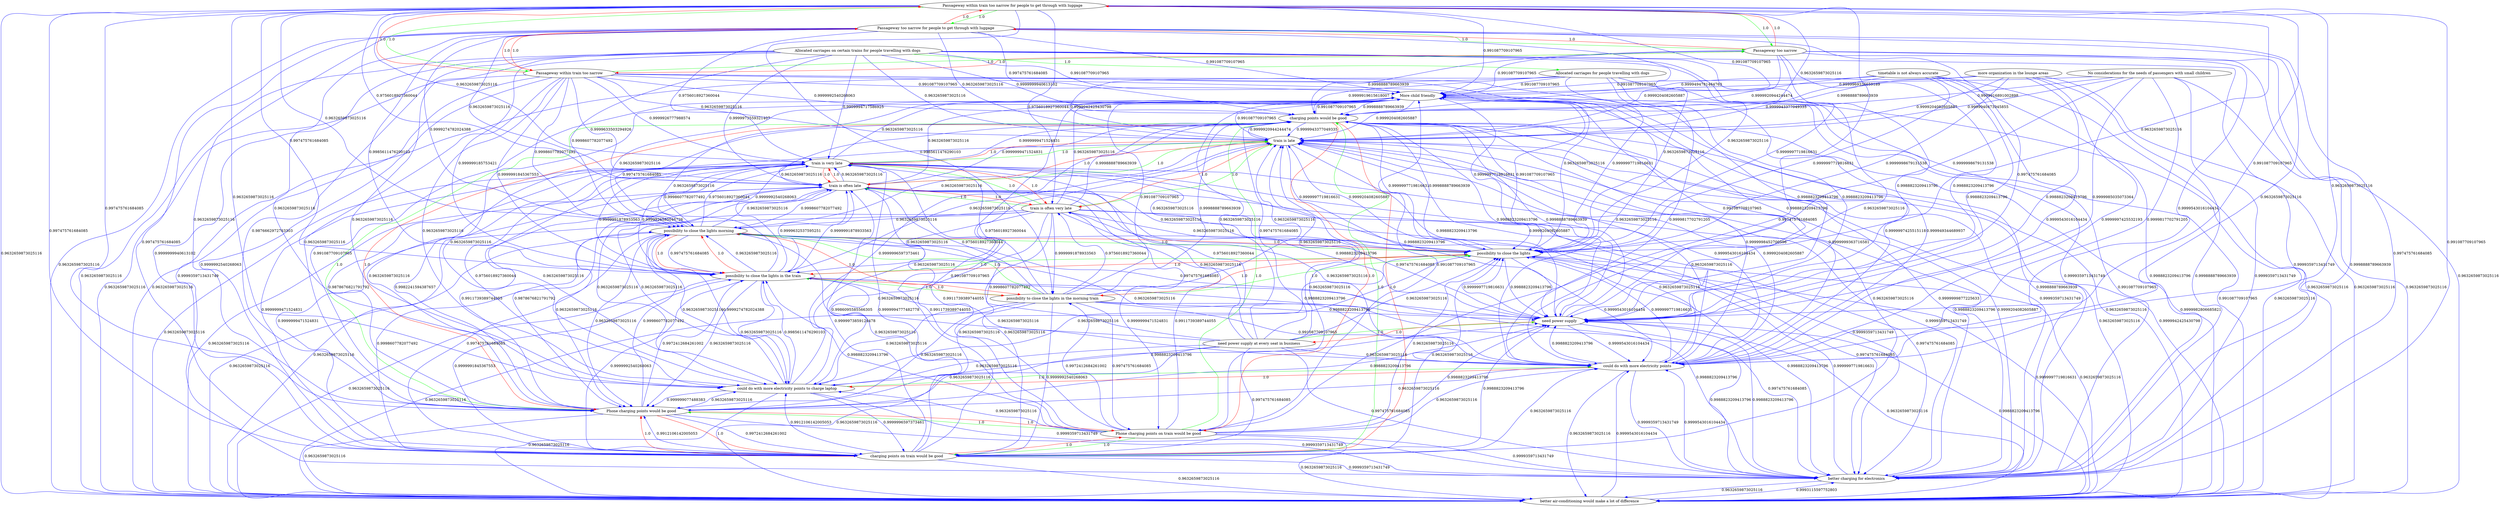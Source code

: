 digraph rawGraph {
"Allocated carriages on certain trains for people travelling with dogs";"Allocated carriages for people travelling with dogs";"More child friendly";"No considerations for the needs of passengers with small children";"Passageway within train too narrow for people to get through with luggage";"Passageway too narrow for people to get through with luggage";"Passageway too narrow";"Passageway within train too narrow";"Phone charging points on train would be good";"Phone charging points would be good";"charging points would be good";"charging points on train would be good";"better air-conditioning would make a lot of difference";"better charging for electronics";"could do with more electricity points to charge laptop";"could do with more electricity points";"more organization in the lounge areas";"need power supply at every seat in business";"need power supply";"possibility to close the lights in the morning train";"possibility to close the lights in the train";"possibility to close the lights";"possibility to close the lights morning";"timetable is not always accurate";"train is often very late";"train is often late";"train is late";"train is very late";"Allocated carriages on certain trains for people travelling with dogs" -> "Allocated carriages for people travelling with dogs" [label=1.0] [color=green]
"Allocated carriages for people travelling with dogs" -> "More child friendly" [label=0.991087709107965] [color=blue]
"Allocated carriages on certain trains for people travelling with dogs" -> "More child friendly" [label=0.991087709107965] [color=blue]
"No considerations for the needs of passengers with small children" -> "More child friendly" [label=0.9999969336659189] [color=blue]
"Passageway within train too narrow for people to get through with luggage" -> "Passageway too narrow for people to get through with luggage" [label=1.0] [color=green]
"Passageway too narrow for people to get through with luggage" -> "Passageway too narrow" [label=1.0] [color=green]
"Passageway within train too narrow for people to get through with luggage" -> "Passageway within train too narrow" [label=1.0] [color=green]
"Passageway within train too narrow" -> "Passageway too narrow" [label=1.0] [color=green]
"Passageway within train too narrow for people to get through with luggage" -> "Passageway too narrow" [label=1.0] [color=green]
"Passageway too narrow for people to get through with luggage" -> "Passageway within train too narrow for people to get through with luggage" [label=1.0] [color=red]
"Passageway too narrow for people to get through with luggage" -> "Passageway within train too narrow" [label=1.0] [color=red]
"Passageway too narrow" -> "Passageway within train too narrow for people to get through with luggage" [label=1.0] [color=red]
"Passageway too narrow" -> "Passageway too narrow for people to get through with luggage" [label=1.0] [color=red]
"Passageway too narrow" -> "Passageway within train too narrow" [label=1.0] [color=red]
"Passageway within train too narrow" -> "Passageway within train too narrow for people to get through with luggage" [label=1.0] [color=red]
"Passageway within train too narrow" -> "Passageway too narrow for people to get through with luggage" [label=1.0] [color=red]
"Passageway too narrow" -> "More child friendly" [label=0.991087709107965] [color=blue]
"Passageway within train too narrow for people to get through with luggage" -> "More child friendly" [label=0.991087709107965] [color=blue]
"Passageway too narrow for people to get through with luggage" -> "More child friendly" [label=0.991087709107965] [color=blue]
"Passageway within train too narrow" -> "More child friendly" [label=0.991087709107965] [color=blue]
"Phone charging points on train would be good" -> "Phone charging points would be good" [label=1.0] [color=green]
"Phone charging points would be good" -> "charging points would be good" [label=1.0] [color=green]
"Phone charging points on train would be good" -> "charging points on train would be good" [label=1.0] [color=green]
"charging points on train would be good" -> "charging points would be good" [label=1.0] [color=green]
"Phone charging points on train would be good" -> "charging points would be good" [label=1.0] [color=green]
"Phone charging points would be good" -> "Phone charging points on train would be good" [label=1.0] [color=red]
"Phone charging points would be good" -> "charging points on train would be good" [label=1.0] [color=red]
"charging points would be good" -> "Phone charging points on train would be good" [label=1.0] [color=red]
"charging points would be good" -> "Phone charging points would be good" [label=1.0] [color=red]
"charging points would be good" -> "charging points on train would be good" [label=1.0] [color=red]
"charging points on train would be good" -> "Phone charging points on train would be good" [label=1.0] [color=red]
"charging points on train would be good" -> "Phone charging points would be good" [label=1.0] [color=red]
"Passageway too narrow" -> "charging points would be good" [label=0.9998888789663939] [color=blue]
"Passageway too narrow for people to get through with luggage" -> "charging points on train would be good" [label=0.997475761684085] [color=blue]
"Passageway within train too narrow" -> "charging points on train would be good" [label=0.9999992540268063] [color=blue]
"Passageway within train too narrow for people to get through with luggage" -> "Phone charging points on train would be good" [label=0.997475761684085] [color=blue]
"More child friendly" -> "charging points would be good" [label=0.9998888789663939] [color=blue]
"charging points would be good" -> "More child friendly" [label=0.991087709107965] [color=blue]
"Allocated carriages for people travelling with dogs" -> "charging points would be good" [label=0.9999919615618007] [color=blue]
"Allocated carriages on certain trains for people travelling with dogs" -> "charging points on train would be good" [label=0.9999999940613102] [color=blue]
"Allocated carriages on certain trains for people travelling with dogs" -> "Phone charging points would be good" [label=0.9876662972763303] [color=blue]
"No considerations for the needs of passengers with small children" -> "charging points would be good" [label=0.9999916891002898] [color=blue]
"Allocated carriages on certain trains for people travelling with dogs" -> "charging points would be good" [label=0.9999999940613102] [color=blue]
"Passageway within train too narrow for people to get through with luggage" -> "charging points would be good" [label=0.991087709107965] [color=blue]
"Passageway within train too narrow for people to get through with luggage" -> "charging points on train would be good" [label=0.997475761684085] [color=blue]
"Passageway within train too narrow for people to get through with luggage" -> "Phone charging points would be good" [label=0.997475761684085] [color=blue]
"Passageway too narrow for people to get through with luggage" -> "charging points would be good" [label=0.997475761684085] [color=blue]
"Passageway within train too narrow" -> "charging points would be good" [label=0.9999992540268063] [color=blue]
"Phone charging points on train would be good" -> "More child friendly" [label=0.991087709107965] [color=blue]
"Phone charging points would be good" -> "More child friendly" [label=0.991087709107965] [color=blue]
"charging points on train would be good" -> "More child friendly" [label=0.991087709107965] [color=blue]
"better air-conditioning would make a lot of difference" -> "charging points would be good" [label=0.9999982806685821] [color=blue]
"better air-conditioning would make a lot of difference" -> "More child friendly" [label=0.991087709107965] [color=blue]
"charging points would be good" -> "better charging for electronics" [label=0.9999359713431749] [color=blue]
"better charging for electronics" -> "charging points would be good" [label=0.9999999877225633] [color=blue]
"better charging for electronics" -> "better air-conditioning would make a lot of difference" [label=0.9632659873025116] [color=blue]
"better air-conditioning would make a lot of difference" -> "better charging for electronics" [label=0.9993115597752803] [color=blue]
"better charging for electronics" -> "More child friendly" [label=0.991087709107965] [color=blue]
"Allocated carriages on certain trains for people travelling with dogs" -> "better charging for electronics" [label=0.9999359713431749] [color=blue]
"Allocated carriages for people travelling with dogs" -> "better charging for electronics" [label=0.9999359713431749] [color=blue]
"More child friendly" -> "better charging for electronics" [label=0.9998888789663939] [color=blue]
"No considerations for the needs of passengers with small children" -> "better charging for electronics" [label=0.9999359713431749] [color=blue]
"Passageway within train too narrow for people to get through with luggage" -> "better charging for electronics" [label=0.991087709107965] [color=blue]
"Passageway too narrow for people to get through with luggage" -> "better charging for electronics" [label=0.997475761684085] [color=blue]
"Passageway too narrow" -> "better charging for electronics" [label=0.9998888789663939] [color=blue]
"Passageway within train too narrow" -> "better charging for electronics" [label=0.9999359713431749] [color=blue]
"Phone charging points on train would be good" -> "better charging for electronics" [label=0.9999359713431749] [color=blue]
"Phone charging points would be good" -> "better charging for electronics" [label=0.9999359713431749] [color=blue]
"charging points would be good" -> "better air-conditioning would make a lot of difference" [label=0.9632659873025116] [color=blue]
"charging points on train would be good" -> "better charging for electronics" [label=0.9999359713431749] [color=blue]
"charging points on train would be good" -> "better air-conditioning would make a lot of difference" [label=0.9632659873025116] [color=blue]
"Allocated carriages on certain trains for people travelling with dogs" -> "better air-conditioning would make a lot of difference" [label=0.9632659873025116] [color=blue]
"Allocated carriages for people travelling with dogs" -> "better air-conditioning would make a lot of difference" [label=0.9632659873025116] [color=blue]
"More child friendly" -> "better air-conditioning would make a lot of difference" [label=0.9632659873025116] [color=blue]
"No considerations for the needs of passengers with small children" -> "better air-conditioning would make a lot of difference" [label=0.9632659873025116] [color=blue]
"Passageway within train too narrow for people to get through with luggage" -> "better air-conditioning would make a lot of difference" [label=0.9632659873025116] [color=blue]
"Passageway too narrow for people to get through with luggage" -> "better air-conditioning would make a lot of difference" [label=0.9632659873025116] [color=blue]
"Passageway too narrow" -> "better air-conditioning would make a lot of difference" [label=0.9632659873025116] [color=blue]
"Passageway within train too narrow" -> "better air-conditioning would make a lot of difference" [label=0.9632659873025116] [color=blue]
"Phone charging points on train would be good" -> "better air-conditioning would make a lot of difference" [label=0.9632659873025116] [color=blue]
"Phone charging points would be good" -> "better air-conditioning would make a lot of difference" [label=0.9632659873025116] [color=blue]
"could do with more electricity points to charge laptop" -> "could do with more electricity points" [label=1.0] [color=green]
"could do with more electricity points" -> "could do with more electricity points to charge laptop" [label=1.0] [color=red]
"could do with more electricity points" -> "charging points would be good" [label=0.9999998452700596] [color=blue]
"charging points would be good" -> "could do with more electricity points" [label=0.9999999363716581] [color=blue]
"charging points on train would be good" -> "could do with more electricity points to charge laptop" [label=0.9912106142005053] [color=blue]
"could do with more electricity points to charge laptop" -> "charging points on train would be good" [label=0.9999996597373461] [color=blue]
"could do with more electricity points to charge laptop" -> "Phone charging points would be good" [label=0.999999077488383] [color=blue]
"better charging for electronics" -> "could do with more electricity points" [label=0.9999543016104434] [color=blue]
"better air-conditioning would make a lot of difference" -> "could do with more electricity points" [label=0.9999543016104434] [color=blue]
"Passageway too narrow" -> "could do with more electricity points" [label=0.9999543016104434] [color=blue]
"More child friendly" -> "could do with more electricity points" [label=0.9999997425515118] [color=blue]
"could do with more electricity points" -> "More child friendly" [label=0.999949344689937] [color=blue]
"Allocated carriages for people travelling with dogs" -> "could do with more electricity points" [label=0.9999817702791205] [color=blue]
"No considerations for the needs of passengers with small children" -> "could do with more electricity points" [label=0.9999817702791205] [color=blue]
"Allocated carriages on certain trains for people travelling with dogs" -> "could do with more electricity points" [label=0.9632659873025116] [color=blue]
"Allocated carriages on certain trains for people travelling with dogs" -> "could do with more electricity points to charge laptop" [label=0.9632659873025116] [color=blue]
"Passageway within train too narrow for people to get through with luggage" -> "could do with more electricity points" [label=0.9632659873025116] [color=blue]
"Passageway within train too narrow for people to get through with luggage" -> "could do with more electricity points to charge laptop" [label=0.9632659873025116] [color=blue]
"Passageway too narrow for people to get through with luggage" -> "could do with more electricity points" [label=0.9632659873025116] [color=blue]
"Passageway too narrow for people to get through with luggage" -> "could do with more electricity points to charge laptop" [label=0.9632659873025116] [color=blue]
"Passageway within train too narrow" -> "could do with more electricity points" [label=0.9632659873025116] [color=blue]
"Passageway within train too narrow" -> "could do with more electricity points to charge laptop" [label=0.9632659873025116] [color=blue]
"Phone charging points on train would be good" -> "could do with more electricity points" [label=0.9632659873025116] [color=blue]
"Phone charging points on train would be good" -> "could do with more electricity points to charge laptop" [label=0.9632659873025116] [color=blue]
"Phone charging points would be good" -> "could do with more electricity points" [label=0.9632659873025116] [color=blue]
"charging points on train would be good" -> "could do with more electricity points" [label=0.9632659873025116] [color=blue]
"charging points on train would be good" -> "Phone charging points would be good" [label=0.9912106142005053] [color=blue]
"could do with more electricity points to charge laptop" -> "charging points would be good" [label=0.9999996597373461] [color=blue]
"could do with more electricity points to charge laptop" -> "better charging for electronics" [label=0.9999359713431749] [color=blue]
"could do with more electricity points to charge laptop" -> "More child friendly" [label=0.9632659873025116] [color=blue]
"could do with more electricity points to charge laptop" -> "better air-conditioning would make a lot of difference" [label=0.9632659873025116] [color=blue]
"could do with more electricity points" -> "better charging for electronics" [label=0.9999359713431749] [color=blue]
"could do with more electricity points" -> "better air-conditioning would make a lot of difference" [label=0.9632659873025116] [color=blue]
"Passageway too narrow for people to get through with luggage" -> "Phone charging points would be good" [label=0.9632659873025116] [color=blue]
"Passageway within train too narrow" -> "Phone charging points would be good" [label=0.9632659873025116] [color=blue]
"more organization in the lounge areas" -> "charging points would be good" [label=0.9998888789663939] [color=blue]
"more organization in the lounge areas" -> "More child friendly" [label=0.9999494781464763] [color=blue]
"more organization in the lounge areas" -> "could do with more electricity points" [label=0.9999997425532193] [color=blue]
"more organization in the lounge areas" -> "better charging for electronics" [label=0.9998888789663939] [color=blue]
"more organization in the lounge areas" -> "better air-conditioning would make a lot of difference" [label=0.9632659873025116] [color=blue]
"need power supply at every seat in business" -> "need power supply" [label=1.0] [color=green]
"need power supply" -> "need power supply at every seat in business" [label=1.0] [color=red]
"need power supply" -> "charging points would be good" [label=0.9998888789663939] [color=blue]
"charging points would be good" -> "need power supply" [label=0.9988823209413796] [color=blue]
"need power supply at every seat in business" -> "charging points on train would be good" [label=0.997475761684085] [color=blue]
"more organization in the lounge areas" -> "need power supply" [label=0.9988823209413796] [color=blue]
"better charging for electronics" -> "need power supply" [label=0.9988823209413796] [color=blue]
"better air-conditioning would make a lot of difference" -> "need power supply" [label=0.9988823209413796] [color=blue]
"Passageway too narrow" -> "need power supply" [label=0.9988823209413796] [color=blue]
"More child friendly" -> "need power supply" [label=0.9988823209413796] [color=blue]
"need power supply" -> "More child friendly" [label=0.991087709107965] [color=blue]
"Allocated carriages for people travelling with dogs" -> "need power supply" [label=0.9988823209413796] [color=blue]
"could do with more electricity points" -> "need power supply" [label=0.9988823209413796] [color=blue]
"need power supply" -> "could do with more electricity points" [label=0.9999543016104434] [color=blue]
"No considerations for the needs of passengers with small children" -> "need power supply" [label=0.9999985035073364] [color=blue]
"Allocated carriages on certain trains for people travelling with dogs" -> "need power supply" [label=0.9988823209413796] [color=blue]
"Passageway within train too narrow for people to get through with luggage" -> "need power supply" [label=0.991087709107965] [color=blue]
"Passageway too narrow for people to get through with luggage" -> "need power supply" [label=0.997475761684085] [color=blue]
"Passageway within train too narrow" -> "need power supply" [label=0.9988823209413796] [color=blue]
"Phone charging points on train would be good" -> "need power supply" [label=0.9988823209413796] [color=blue]
"Phone charging points would be good" -> "need power supply" [label=0.9988823209413796] [color=blue]
"charging points on train would be good" -> "need power supply" [label=0.9988823209413796] [color=blue]
"could do with more electricity points to charge laptop" -> "need power supply" [label=0.9988823209413796] [color=blue]
"need power supply at every seat in business" -> "charging points would be good" [label=0.997475761684085] [color=blue]
"need power supply at every seat in business" -> "better charging for electronics" [label=0.997475761684085] [color=blue]
"need power supply at every seat in business" -> "More child friendly" [label=0.9632659873025116] [color=blue]
"need power supply at every seat in business" -> "better air-conditioning would make a lot of difference" [label=0.9632659873025116] [color=blue]
"need power supply at every seat in business" -> "could do with more electricity points" [label=0.9632659873025116] [color=blue]
"need power supply at every seat in business" -> "Phone charging points would be good" [label=0.9632659873025116] [color=blue]
"need power supply at every seat in business" -> "could do with more electricity points to charge laptop" [label=0.9632659873025116] [color=blue]
"need power supply" -> "better charging for electronics" [label=0.9988823209413796] [color=blue]
"need power supply" -> "better air-conditioning would make a lot of difference" [label=0.9632659873025116] [color=blue]
"possibility to close the lights in the morning train" -> "possibility to close the lights in the train" [label=1.0] [color=green]
"possibility to close the lights in the train" -> "possibility to close the lights" [label=1.0] [color=green]
"possibility to close the lights in the morning train" -> "possibility to close the lights morning" [label=1.0] [color=green]
"possibility to close the lights morning" -> "possibility to close the lights" [label=1.0] [color=green]
"possibility to close the lights in the morning train" -> "possibility to close the lights" [label=1.0] [color=green]
"possibility to close the lights in the train" -> "possibility to close the lights in the morning train" [label=1.0] [color=red]
"possibility to close the lights in the train" -> "possibility to close the lights morning" [label=1.0] [color=red]
"possibility to close the lights" -> "possibility to close the lights in the morning train" [label=1.0] [color=red]
"possibility to close the lights" -> "possibility to close the lights in the train" [label=1.0] [color=red]
"possibility to close the lights" -> "possibility to close the lights morning" [label=1.0] [color=red]
"possibility to close the lights morning" -> "possibility to close the lights in the morning train" [label=1.0] [color=red]
"possibility to close the lights morning" -> "possibility to close the lights in the train" [label=1.0] [color=red]
"charging points would be good" -> "possibility to close the lights" [label=0.9999997719816631] [color=blue]
"possibility to close the lights" -> "charging points would be good" [label=0.9998888789663939] [color=blue]
"charging points on train would be good" -> "possibility to close the lights in the train" [label=0.9999991845367553] [color=blue]
"charging points on train would be good" -> "possibility to close the lights morning" [label=0.9998607782077492] [color=blue]
"Phone charging points would be good" -> "possibility to close the lights in the train" [label=0.9972412684261002] [color=blue]
"Phone charging points would be good" -> "possibility to close the lights morning" [label=0.9998607782077492] [color=blue]
"Phone charging points on train would be good" -> "possibility to close the lights in the morning train" [label=0.9972412684261002] [color=blue]
"possibility to close the lights in the train" -> "charging points on train would be good" [label=0.9999992540268063] [color=blue]
"possibility to close the lights morning" -> "charging points on train would be good" [label=0.997475761684085] [color=blue]
"possibility to close the lights in the morning train" -> "Phone charging points on train would be good" [label=0.997475761684085] [color=blue]
"need power supply" -> "possibility to close the lights" [label=0.9999997719816631] [color=blue]
"possibility to close the lights" -> "need power supply" [label=0.9988823209413796] [color=blue]
"need power supply at every seat in business" -> "possibility to close the lights in the train" [label=0.9986095585566305] [color=blue]
"need power supply at every seat in business" -> "possibility to close the lights morning" [label=0.9998607782077492] [color=blue]
"more organization in the lounge areas" -> "possibility to close the lights" [label=0.9999998679131538] [color=blue]
"better charging for electronics" -> "possibility to close the lights" [label=0.9999997719816631] [color=blue]
"better air-conditioning would make a lot of difference" -> "possibility to close the lights" [label=0.9999997719816631] [color=blue]
"Passageway too narrow" -> "possibility to close the lights" [label=0.9999997719816631] [color=blue]
"Passageway too narrow for people to get through with luggage" -> "possibility to close the lights in the train" [label=0.9985611476290103] [color=blue]
"Passageway too narrow for people to get through with luggage" -> "possibility to close the lights morning" [label=0.9999274782024388] [color=blue]
"Passageway within train too narrow" -> "possibility to close the lights in the train" [label=0.9999991845367553] [color=blue]
"Passageway within train too narrow" -> "possibility to close the lights morning" [label=0.9998607782077492] [color=blue]
"Passageway within train too narrow for people to get through with luggage" -> "possibility to close the lights in the morning train" [label=0.9985611476290103] [color=blue]
"possibility to close the lights" -> "More child friendly" [label=0.991087709107965] [color=blue]
"More child friendly" -> "possibility to close the lights" [label=0.9999997719816631] [color=blue]
"Allocated carriages for people travelling with dogs" -> "possibility to close the lights" [label=0.9999997719816631] [color=blue]
"Allocated carriages on certain trains for people travelling with dogs" -> "possibility to close the lights in the train" [label=0.999999185753421] [color=blue]
"Allocated carriages on certain trains for people travelling with dogs" -> "possibility to close the lights morning" [label=0.9998607782077492] [color=blue]
"could do with more electricity points" -> "possibility to close the lights" [label=0.9999997719816631] [color=blue]
"possibility to close the lights" -> "could do with more electricity points" [label=0.9999543016104434] [color=blue]
"could do with more electricity points to charge laptop" -> "possibility to close the lights in the train" [label=0.9985611476290103] [color=blue]
"could do with more electricity points to charge laptop" -> "possibility to close the lights morning" [label=0.9999274782024388] [color=blue]
"No considerations for the needs of passengers with small children" -> "possibility to close the lights" [label=0.9999998679131538] [color=blue]
"Allocated carriages on certain trains for people travelling with dogs" -> "possibility to close the lights" [label=0.9632659873025116] [color=blue]
"Passageway within train too narrow for people to get through with luggage" -> "possibility to close the lights in the train" [label=0.997475761684085] [color=blue]
"Passageway within train too narrow for people to get through with luggage" -> "possibility to close the lights" [label=0.9632659873025116] [color=blue]
"Passageway within train too narrow for people to get through with luggage" -> "possibility to close the lights morning" [label=0.9632659873025116] [color=blue]
"Passageway too narrow for people to get through with luggage" -> "possibility to close the lights" [label=0.9632659873025116] [color=blue]
"Passageway within train too narrow" -> "possibility to close the lights" [label=0.9632659873025116] [color=blue]
"Phone charging points on train would be good" -> "possibility to close the lights in the train" [label=0.9988823209413796] [color=blue]
"Phone charging points on train would be good" -> "possibility to close the lights" [label=0.9632659873025116] [color=blue]
"Phone charging points on train would be good" -> "possibility to close the lights morning" [label=0.9632659873025116] [color=blue]
"Phone charging points would be good" -> "charging points on train would be good" [label=0.9972412684261002] [color=blue]
"Phone charging points would be good" -> "possibility to close the lights" [label=0.9632659873025116] [color=blue]
"charging points on train would be good" -> "possibility to close the lights" [label=0.9632659873025116] [color=blue]
"could do with more electricity points to charge laptop" -> "possibility to close the lights" [label=0.9632659873025116] [color=blue]
"need power supply at every seat in business" -> "possibility to close the lights" [label=0.9632659873025116] [color=blue]
"possibility to close the lights in the morning train" -> "charging points would be good" [label=0.9998888789663939] [color=blue]
"possibility to close the lights in the morning train" -> "better charging for electronics" [label=0.997475761684085] [color=blue]
"possibility to close the lights in the morning train" -> "need power supply" [label=0.9988823209413796] [color=blue]
"possibility to close the lights in the morning train" -> "charging points on train would be good" [label=0.9999992540268063] [color=blue]
"possibility to close the lights in the morning train" -> "better air-conditioning would make a lot of difference" [label=0.9632659873025116] [color=blue]
"possibility to close the lights in the morning train" -> "More child friendly" [label=0.991087709107965] [color=blue]
"possibility to close the lights in the morning train" -> "could do with more electricity points" [label=0.991087709107965] [color=blue]
"possibility to close the lights in the morning train" -> "Phone charging points would be good" [label=0.9632659873025116] [color=blue]
"possibility to close the lights in the morning train" -> "could do with more electricity points to charge laptop" [label=0.9632659873025116] [color=blue]
"possibility to close the lights in the train" -> "charging points would be good" [label=0.9999992540268063] [color=blue]
"possibility to close the lights in the train" -> "better charging for electronics" [label=0.9988823209413796] [color=blue]
"possibility to close the lights in the train" -> "need power supply" [label=0.9988823209413796] [color=blue]
"possibility to close the lights in the train" -> "More child friendly" [label=0.9632659873025116] [color=blue]
"possibility to close the lights in the train" -> "better air-conditioning would make a lot of difference" [label=0.9632659873025116] [color=blue]
"possibility to close the lights in the train" -> "could do with more electricity points" [label=0.9632659873025116] [color=blue]
"possibility to close the lights in the train" -> "Phone charging points would be good" [label=0.9632659873025116] [color=blue]
"possibility to close the lights in the train" -> "could do with more electricity points to charge laptop" [label=0.9632659873025116] [color=blue]
"possibility to close the lights in the train" -> "possibility to close the lights morning" [label=0.9632659873025116] [color=blue]
"possibility to close the lights" -> "better charging for electronics" [label=0.9988823209413796] [color=blue]
"possibility to close the lights" -> "better air-conditioning would make a lot of difference" [label=0.9632659873025116] [color=blue]
"possibility to close the lights morning" -> "charging points would be good" [label=0.997475761684085] [color=blue]
"possibility to close the lights morning" -> "better charging for electronics" [label=0.997475761684085] [color=blue]
"possibility to close the lights morning" -> "need power supply" [label=0.997475761684085] [color=blue]
"possibility to close the lights morning" -> "possibility to close the lights in the train" [label=0.997475761684085] [color=blue]
"possibility to close the lights morning" -> "More child friendly" [label=0.9632659873025116] [color=blue]
"possibility to close the lights morning" -> "better air-conditioning would make a lot of difference" [label=0.9632659873025116] [color=blue]
"possibility to close the lights morning" -> "could do with more electricity points" [label=0.9632659873025116] [color=blue]
"possibility to close the lights morning" -> "Phone charging points would be good" [label=0.9632659873025116] [color=blue]
"possibility to close the lights morning" -> "could do with more electricity points to charge laptop" [label=0.9632659873025116] [color=blue]
"Phone charging points would be good" -> "could do with more electricity points to charge laptop" [label=0.9632659873025116] [color=blue]
"timetable is not always accurate" -> "charging points would be good" [label=0.9999920944244474] [color=blue]
"timetable is not always accurate" -> "need power supply" [label=0.9988823209413796] [color=blue]
"timetable is not always accurate" -> "More child friendly" [label=0.991087709107965] [color=blue]
"timetable is not always accurate" -> "possibility to close the lights" [label=0.9999997719816631] [color=blue]
"timetable is not always accurate" -> "could do with more electricity points" [label=0.9999543016104434] [color=blue]
"timetable is not always accurate" -> "better charging for electronics" [label=0.9988823209413796] [color=blue]
"timetable is not always accurate" -> "better air-conditioning would make a lot of difference" [label=0.9632659873025116] [color=blue]
"train is often very late" -> "train is often late" [label=1.0] [color=green]
"train is often late" -> "train is late" [label=1.0] [color=green]
"train is often very late" -> "train is very late" [label=1.0] [color=green]
"train is very late" -> "train is late" [label=1.0] [color=green]
"train is often very late" -> "train is late" [label=1.0] [color=green]
"train is often late" -> "train is often very late" [label=1.0] [color=red]
"train is often late" -> "train is very late" [label=1.0] [color=red]
"train is late" -> "train is often very late" [label=1.0] [color=red]
"train is late" -> "train is often late" [label=1.0] [color=red]
"train is late" -> "train is very late" [label=1.0] [color=red]
"train is very late" -> "train is often very late" [label=1.0] [color=red]
"train is very late" -> "train is often late" [label=1.0] [color=red]
"charging points would be good" -> "train is late" [label=0.9999943377049335] [color=blue]
"train is late" -> "charging points would be good" [label=0.9999920944244474] [color=blue]
"charging points on train would be good" -> "train is often late" [label=0.9999973859124478] [color=blue]
"charging points on train would be good" -> "train is very late" [label=0.9999994777482778] [color=blue]
"Phone charging points would be good" -> "train is often late" [label=0.9911739389744055] [color=blue]
"Phone charging points would be good" -> "train is very late" [label=0.9982241594387657] [color=blue]
"Phone charging points on train would be good" -> "train is often very late" [label=0.9911739389744055] [color=blue]
"train is often late" -> "charging points on train would be good" [label=0.9999999471524831] [color=blue]
"train is often late" -> "Phone charging points would be good" [label=0.9878676821791792] [color=blue]
"train is very late" -> "charging points on train would be good" [label=0.9999999471524831] [color=blue]
"train is very late" -> "Phone charging points would be good" [label=0.9878676821791792] [color=blue]
"train is often very late" -> "Phone charging points on train would be good" [label=0.9999999471524831] [color=blue]
"better charging for electronics" -> "train is late" [label=0.9999204082605887] [color=blue]
"need power supply" -> "train is late" [label=0.9999204082605887] [color=blue]
"train is late" -> "need power supply" [label=0.9988823209413796] [color=blue]
"need power supply at every seat in business" -> "train is very late" [label=0.9756018927360044] [color=blue]
"better air-conditioning would make a lot of difference" -> "train is late" [label=0.9999942425430798] [color=blue]
"train is late" -> "possibility to close the lights" [label=0.9999997719816631] [color=blue]
"possibility to close the lights" -> "train is late" [label=0.9999204082605887] [color=blue]
"possibility to close the lights in the train" -> "train is often late" [label=0.9999632537595251] [color=blue]
"possibility to close the lights in the train" -> "train is very late" [label=0.9999926585046726] [color=blue]
"possibility to close the lights morning" -> "train is very late" [label=0.9756018927360044] [color=blue]
"possibility to close the lights in the morning train" -> "train is often very late" [label=0.9756018927360044] [color=blue]
"train is often late" -> "possibility to close the lights in the train" [label=0.9999991878933563] [color=blue]
"train is often late" -> "possibility to close the lights morning" [label=0.9998607782077492] [color=blue]
"train is very late" -> "possibility to close the lights in the train" [label=0.9999991878933563] [color=blue]
"train is very late" -> "possibility to close the lights morning" [label=0.9998607782077492] [color=blue]
"train is often very late" -> "possibility to close the lights in the morning train" [label=0.9999991878933563] [color=blue]
"more organization in the lounge areas" -> "train is late" [label=0.9999204082605887] [color=blue]
"Allocated carriages for people travelling with dogs" -> "train is late" [label=0.9999942425430798] [color=blue]
"Allocated carriages on certain trains for people travelling with dogs" -> "train is often late" [label=0.9999973559321407] [color=blue]
"Allocated carriages on certain trains for people travelling with dogs" -> "train is very late" [label=0.9999994717586925] [color=blue]
"More child friendly" -> "train is late" [label=0.9999204082605887] [color=blue]
"train is late" -> "More child friendly" [label=0.991087709107965] [color=blue]
"Passageway too narrow" -> "train is late" [label=0.9999204082605887] [color=blue]
"Passageway too narrow for people to get through with luggage" -> "train is very late" [label=0.9756018927360044] [color=blue]
"Passageway within train too narrow" -> "train is often late" [label=0.9999633503294926] [color=blue]
"Passageway within train too narrow" -> "train is very late" [label=0.9999926777988574] [color=blue]
"Passageway within train too narrow for people to get through with luggage" -> "train is often very late" [label=0.9756018927360044] [color=blue]
"timetable is not always accurate" -> "train is late" [label=0.9999943377049335] [color=blue]
"train is late" -> "could do with more electricity points" [label=0.9999543016104434] [color=blue]
"could do with more electricity points" -> "train is late" [label=0.9999204082605887] [color=blue]
"could do with more electricity points to charge laptop" -> "train is very late" [label=0.9756018927360044] [color=blue]
"No considerations for the needs of passengers with small children" -> "train is late" [label=0.9999940473945855] [color=blue]
"Allocated carriages on certain trains for people travelling with dogs" -> "train is late" [label=0.9632659873025116] [color=blue]
"Passageway within train too narrow for people to get through with luggage" -> "train is often late" [label=0.9756018927360044] [color=blue]
"Passageway within train too narrow for people to get through with luggage" -> "train is very late" [label=0.9632659873025116] [color=blue]
"Passageway within train too narrow for people to get through with luggage" -> "train is late" [label=0.9632659873025116] [color=blue]
"Passageway too narrow for people to get through with luggage" -> "train is often late" [label=0.9632659873025116] [color=blue]
"Passageway too narrow for people to get through with luggage" -> "train is late" [label=0.9632659873025116] [color=blue]
"Passageway within train too narrow" -> "train is late" [label=0.9632659873025116] [color=blue]
"Phone charging points on train would be good" -> "train is often late" [label=0.9911739389744055] [color=blue]
"Phone charging points on train would be good" -> "train is very late" [label=0.9911739389744055] [color=blue]
"Phone charging points on train would be good" -> "train is late" [label=0.9632659873025116] [color=blue]
"Phone charging points would be good" -> "train is late" [label=0.9632659873025116] [color=blue]
"charging points on train would be good" -> "train is late" [label=0.9632659873025116] [color=blue]
"could do with more electricity points to charge laptop" -> "train is often late" [label=0.9632659873025116] [color=blue]
"could do with more electricity points to charge laptop" -> "train is late" [label=0.9632659873025116] [color=blue]
"need power supply at every seat in business" -> "train is often late" [label=0.9632659873025116] [color=blue]
"need power supply at every seat in business" -> "train is late" [label=0.9632659873025116] [color=blue]
"possibility to close the lights in the morning train" -> "train is often late" [label=0.9756018927360044] [color=blue]
"possibility to close the lights in the morning train" -> "train is very late" [label=0.9756018927360044] [color=blue]
"possibility to close the lights in the morning train" -> "train is late" [label=0.9632659873025116] [color=blue]
"possibility to close the lights in the train" -> "train is late" [label=0.9632659873025116] [color=blue]
"possibility to close the lights morning" -> "train is often late" [label=0.9632659873025116] [color=blue]
"possibility to close the lights morning" -> "train is late" [label=0.9632659873025116] [color=blue]
"train is often very late" -> "charging points would be good" [label=0.9998888789663939] [color=blue]
"train is often very late" -> "charging points on train would be good" [label=0.9632659873025116] [color=blue]
"train is often very late" -> "need power supply" [label=0.997475761684085] [color=blue]
"train is often very late" -> "better charging for electronics" [label=0.997475761684085] [color=blue]
"train is often very late" -> "possibility to close the lights in the train" [label=0.9632659873025116] [color=blue]
"train is often very late" -> "More child friendly" [label=0.9632659873025116] [color=blue]
"train is often very late" -> "better air-conditioning would make a lot of difference" [label=0.9632659873025116] [color=blue]
"train is often very late" -> "could do with more electricity points" [label=0.9632659873025116] [color=blue]
"train is often very late" -> "possibility to close the lights" [label=0.9632659873025116] [color=blue]
"train is often very late" -> "Phone charging points would be good" [label=0.9632659873025116] [color=blue]
"train is often very late" -> "could do with more electricity points to charge laptop" [label=0.9632659873025116] [color=blue]
"train is often very late" -> "possibility to close the lights morning" [label=0.9632659873025116] [color=blue]
"train is often late" -> "charging points would be good" [label=0.9999999471524831] [color=blue]
"train is often late" -> "need power supply" [label=0.9988823209413796] [color=blue]
"train is often late" -> "better charging for electronics" [label=0.9999359713431749] [color=blue]
"train is often late" -> "More child friendly" [label=0.9632659873025116] [color=blue]
"train is often late" -> "better air-conditioning would make a lot of difference" [label=0.9632659873025116] [color=blue]
"train is often late" -> "train is very late" [label=0.9632659873025116] [color=blue]
"train is often late" -> "could do with more electricity points" [label=0.9632659873025116] [color=blue]
"train is often late" -> "possibility to close the lights" [label=0.9632659873025116] [color=blue]
"train is often late" -> "could do with more electricity points to charge laptop" [label=0.9632659873025116] [color=blue]
"train is late" -> "better charging for electronics" [label=0.9988823209413796] [color=blue]
"train is late" -> "better air-conditioning would make a lot of difference" [label=0.9632659873025116] [color=blue]
"train is very late" -> "charging points would be good" [label=0.9999999471524831] [color=blue]
"train is very late" -> "need power supply" [label=0.9988823209413796] [color=blue]
"train is very late" -> "better charging for electronics" [label=0.9999359713431749] [color=blue]
"train is very late" -> "train is often late" [label=0.9632659873025116] [color=blue]
"train is very late" -> "More child friendly" [label=0.9632659873025116] [color=blue]
"train is very late" -> "better air-conditioning would make a lot of difference" [label=0.9632659873025116] [color=blue]
"train is very late" -> "could do with more electricity points" [label=0.9632659873025116] [color=blue]
"train is very late" -> "possibility to close the lights" [label=0.9632659873025116] [color=blue]
"train is very late" -> "could do with more electricity points to charge laptop" [label=0.9632659873025116] [color=blue]
}